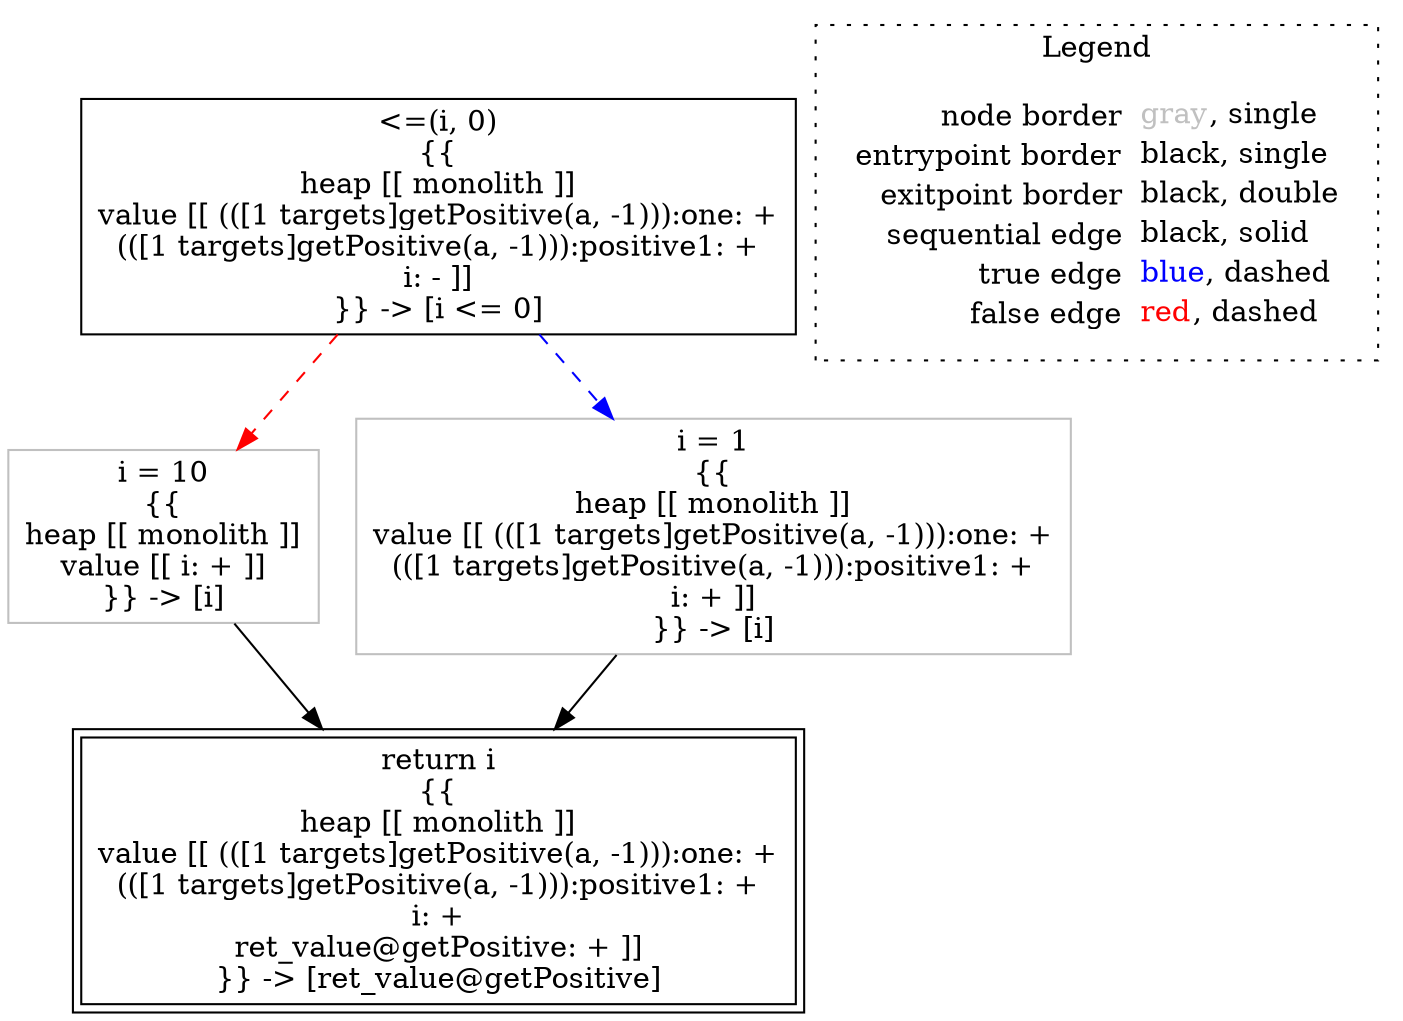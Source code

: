 digraph {
	"node0" [shape="rect",color="black",label=<&lt;=(i, 0)<BR/>{{<BR/>heap [[ monolith ]]<BR/>value [[ (([1 targets]getPositive(a, -1))):one: +<BR/>(([1 targets]getPositive(a, -1))):positive1: +<BR/>i: - ]]<BR/>}} -&gt; [i &lt;= 0]>];
	"node1" [shape="rect",color="gray",label=<i = 10<BR/>{{<BR/>heap [[ monolith ]]<BR/>value [[ i: + ]]<BR/>}} -&gt; [i]>];
	"node2" [shape="rect",color="black",peripheries="2",label=<return i<BR/>{{<BR/>heap [[ monolith ]]<BR/>value [[ (([1 targets]getPositive(a, -1))):one: +<BR/>(([1 targets]getPositive(a, -1))):positive1: +<BR/>i: +<BR/>ret_value@getPositive: + ]]<BR/>}} -&gt; [ret_value@getPositive]>];
	"node3" [shape="rect",color="gray",label=<i = 1<BR/>{{<BR/>heap [[ monolith ]]<BR/>value [[ (([1 targets]getPositive(a, -1))):one: +<BR/>(([1 targets]getPositive(a, -1))):positive1: +<BR/>i: + ]]<BR/>}} -&gt; [i]>];
	"node1" -> "node2" [color="black"];
	"node0" -> "node1" [color="red",style="dashed"];
	"node0" -> "node3" [color="blue",style="dashed"];
	"node3" -> "node2" [color="black"];
subgraph cluster_legend {
	label="Legend";
	style=dotted;
	node [shape=plaintext];
	"legend" [label=<<table border="0" cellpadding="2" cellspacing="0" cellborder="0"><tr><td align="right">node border&nbsp;</td><td align="left"><font color="gray">gray</font>, single</td></tr><tr><td align="right">entrypoint border&nbsp;</td><td align="left"><font color="black">black</font>, single</td></tr><tr><td align="right">exitpoint border&nbsp;</td><td align="left"><font color="black">black</font>, double</td></tr><tr><td align="right">sequential edge&nbsp;</td><td align="left"><font color="black">black</font>, solid</td></tr><tr><td align="right">true edge&nbsp;</td><td align="left"><font color="blue">blue</font>, dashed</td></tr><tr><td align="right">false edge&nbsp;</td><td align="left"><font color="red">red</font>, dashed</td></tr></table>>];
}

}
